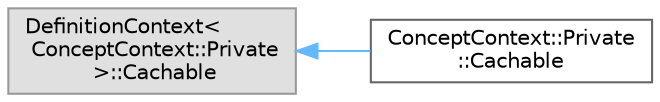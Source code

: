 digraph "Graphical Class Hierarchy"
{
 // INTERACTIVE_SVG=YES
 // LATEX_PDF_SIZE
  bgcolor="transparent";
  edge [fontname=Helvetica,fontsize=10,labelfontname=Helvetica,labelfontsize=10];
  node [fontname=Helvetica,fontsize=10,shape=box,height=0.2,width=0.4];
  rankdir="LR";
  Node0 [id="Node000000",label="DefinitionContext\<\l ConceptContext::Private\l \>::Cachable",height=0.2,width=0.4,color="grey60", fillcolor="#E0E0E0", style="filled"];
  Node0 -> Node1 [id="edge69_Node000000_Node000001",dir="back",color="steelblue1",style="solid"];
  Node1 [id="Node000001",label="ConceptContext::Private\l::Cachable",height=0.2,width=0.4,color="grey40", fillcolor="white", style="filled",URL="$d8/db6/struct_concept_context_1_1_private_1_1_cachable.html",tooltip=" "];
}

